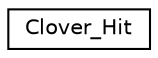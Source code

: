 digraph "Graphical Class Hierarchy"
{
 // LATEX_PDF_SIZE
  edge [fontname="Helvetica",fontsize="10",labelfontname="Helvetica",labelfontsize="10"];
  node [fontname="Helvetica",fontsize="10",shape=record];
  rankdir="LR";
  Node0 [label="Clover_Hit",height=0.2,width=0.4,color="black", fillcolor="white", style="filled",URL="$utils_8hpp.html#struct_clover___hit",tooltip=" "];
}
